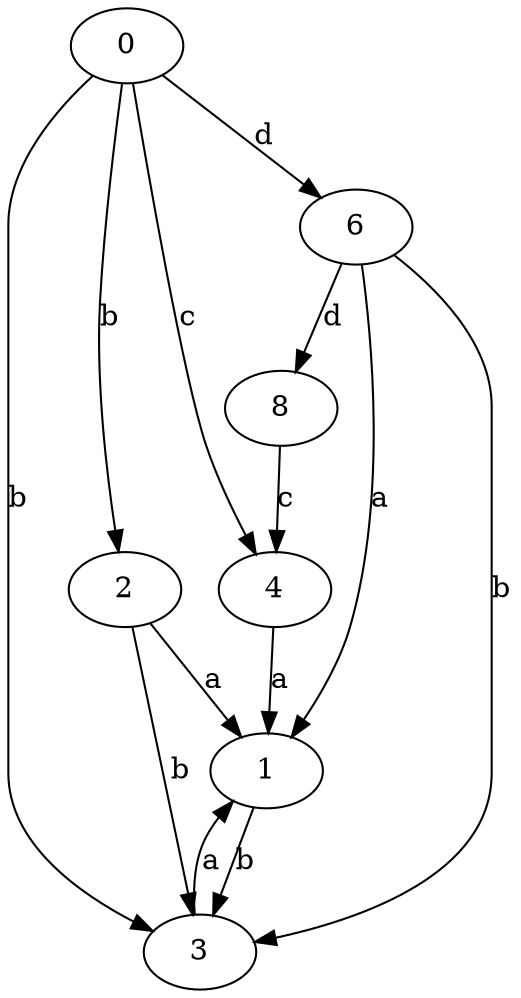 strict digraph  {
1;
2;
0;
3;
4;
6;
8;
1 -> 3  [label=b];
2 -> 1  [label=a];
2 -> 3  [label=b];
0 -> 2  [label=b];
0 -> 3  [label=b];
0 -> 4  [label=c];
0 -> 6  [label=d];
3 -> 1  [label=a];
4 -> 1  [label=a];
6 -> 1  [label=a];
6 -> 3  [label=b];
6 -> 8  [label=d];
8 -> 4  [label=c];
}
